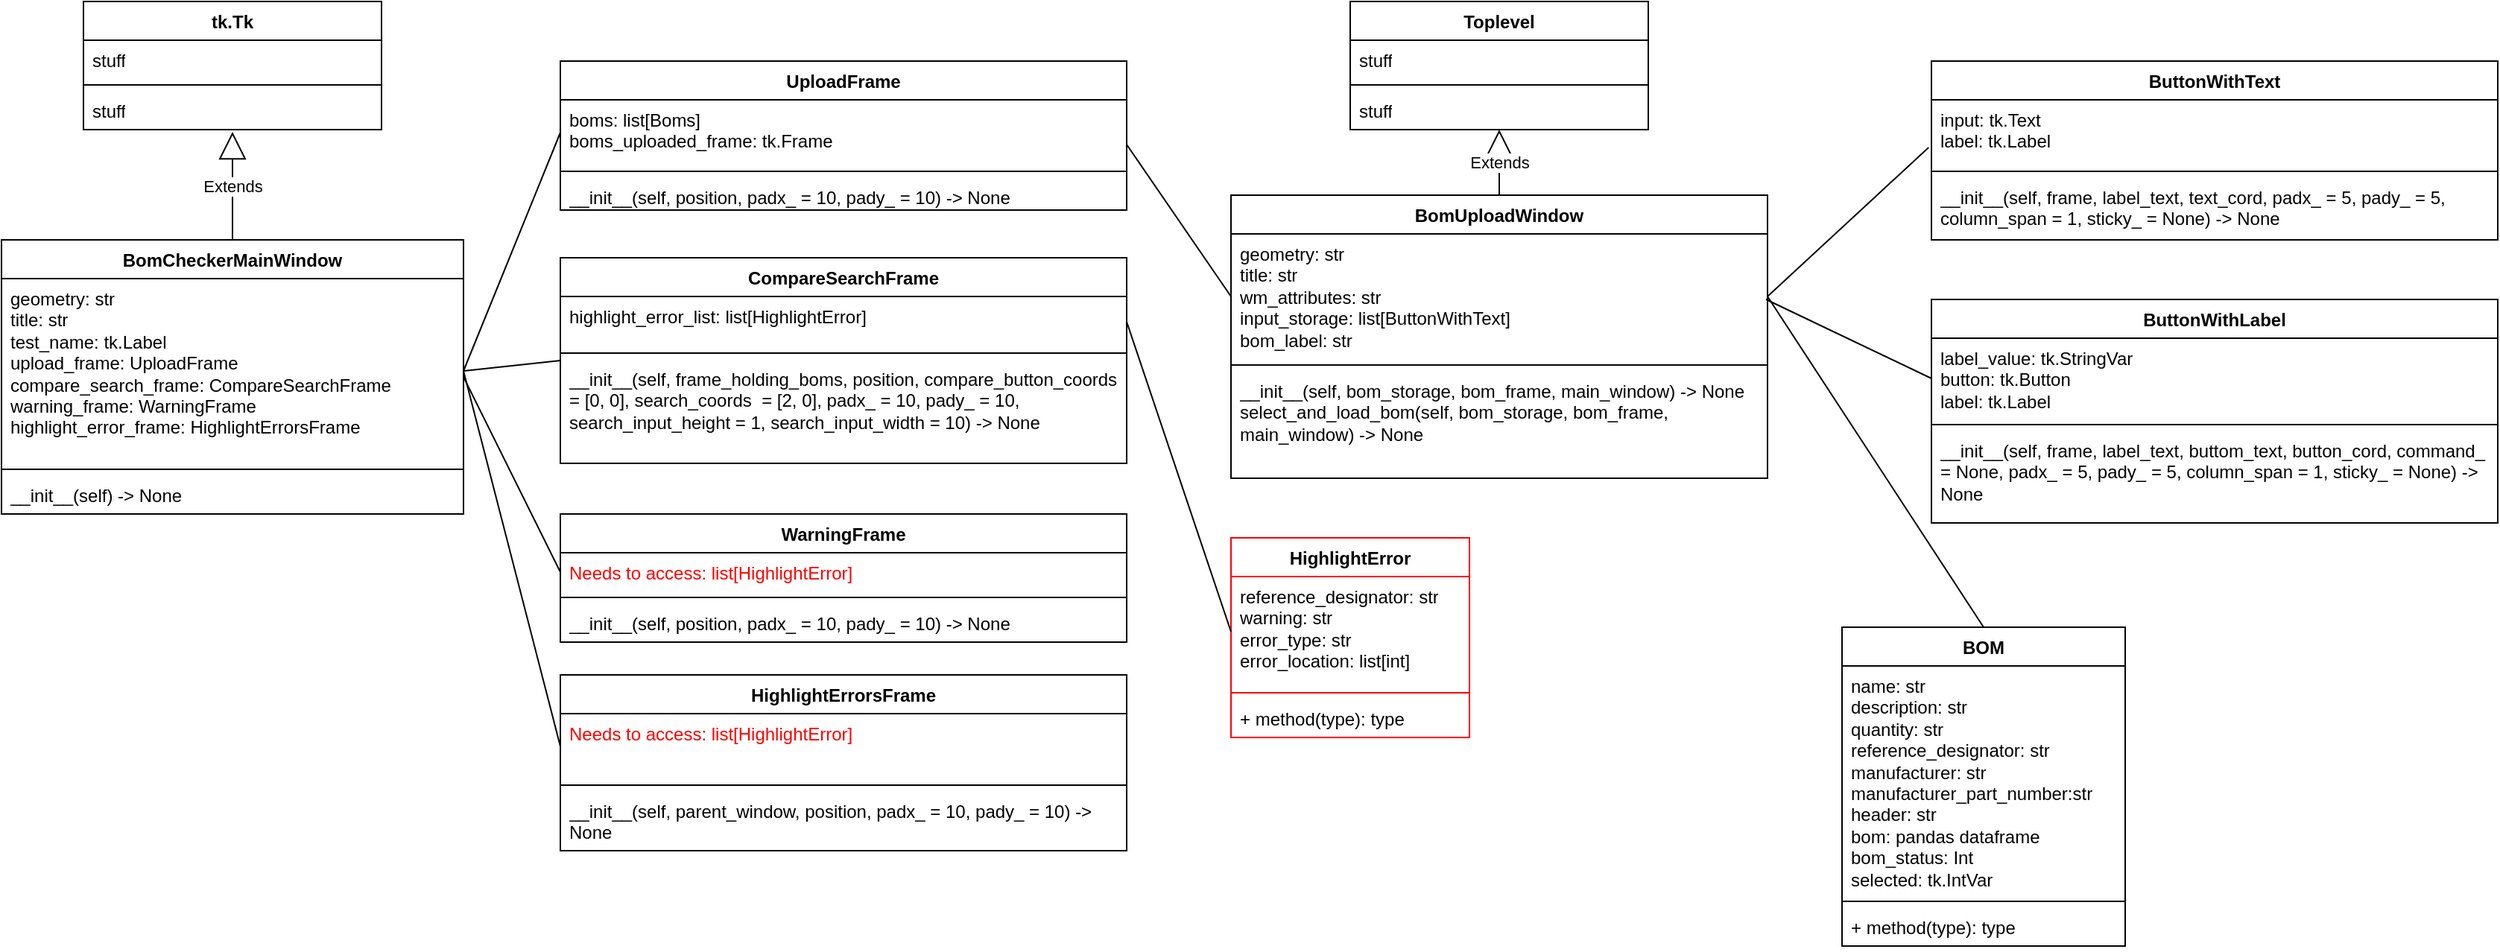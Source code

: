 <mxfile version="24.5.5" type="device">
  <diagram name="Page-1" id="vMH8HhIBkj1jx-lWY0Aj">
    <mxGraphModel dx="2074" dy="726" grid="1" gridSize="10" guides="1" tooltips="1" connect="1" arrows="1" fold="1" page="1" pageScale="1" pageWidth="850" pageHeight="1100" math="0" shadow="0">
      <root>
        <mxCell id="0" />
        <mxCell id="1" parent="0" />
        <mxCell id="oc0d_i5aHuvM6bAmKXlb-20" value="tk.Tk" style="swimlane;fontStyle=1;align=center;verticalAlign=top;childLayout=stackLayout;horizontal=1;startSize=26;horizontalStack=0;resizeParent=1;resizeParentMax=0;resizeLast=0;collapsible=1;marginBottom=0;whiteSpace=wrap;html=1;" parent="1" vertex="1">
          <mxGeometry x="80" width="200" height="86" as="geometry" />
        </mxCell>
        <mxCell id="oc0d_i5aHuvM6bAmKXlb-21" value="stuff" style="text;strokeColor=none;fillColor=none;align=left;verticalAlign=top;spacingLeft=4;spacingRight=4;overflow=hidden;rotatable=0;points=[[0,0.5],[1,0.5]];portConstraint=eastwest;whiteSpace=wrap;html=1;" parent="oc0d_i5aHuvM6bAmKXlb-20" vertex="1">
          <mxGeometry y="26" width="200" height="26" as="geometry" />
        </mxCell>
        <mxCell id="oc0d_i5aHuvM6bAmKXlb-22" value="" style="line;strokeWidth=1;fillColor=none;align=left;verticalAlign=middle;spacingTop=-1;spacingLeft=3;spacingRight=3;rotatable=0;labelPosition=right;points=[];portConstraint=eastwest;strokeColor=inherit;" parent="oc0d_i5aHuvM6bAmKXlb-20" vertex="1">
          <mxGeometry y="52" width="200" height="8" as="geometry" />
        </mxCell>
        <mxCell id="oc0d_i5aHuvM6bAmKXlb-23" value="stuff" style="text;strokeColor=none;fillColor=none;align=left;verticalAlign=top;spacingLeft=4;spacingRight=4;overflow=hidden;rotatable=0;points=[[0,0.5],[1,0.5]];portConstraint=eastwest;whiteSpace=wrap;html=1;" parent="oc0d_i5aHuvM6bAmKXlb-20" vertex="1">
          <mxGeometry y="60" width="200" height="26" as="geometry" />
        </mxCell>
        <mxCell id="oc0d_i5aHuvM6bAmKXlb-30" value="BomCheckerMainWindow" style="swimlane;fontStyle=1;align=center;verticalAlign=top;childLayout=stackLayout;horizontal=1;startSize=26;horizontalStack=0;resizeParent=1;resizeParentMax=0;resizeLast=0;collapsible=1;marginBottom=0;whiteSpace=wrap;html=1;" parent="1" vertex="1">
          <mxGeometry x="25" y="160" width="310" height="184" as="geometry" />
        </mxCell>
        <mxCell id="oc0d_i5aHuvM6bAmKXlb-31" value="&lt;div&gt;geometry: str&lt;br&gt;&lt;/div&gt;&lt;div&gt;title: str&lt;/div&gt;&lt;div&gt;test_name: tk.Label&lt;/div&gt;&lt;div&gt;upload_frame: UploadFrame&lt;/div&gt;&lt;div&gt;compare_search_frame: CompareSearchFrame&lt;/div&gt;&lt;div&gt;warning_frame: WarningFrame&lt;/div&gt;&lt;div&gt;highlight_error_frame: HighlightErrorsFrame&lt;br&gt;&lt;/div&gt;&lt;div&gt;&lt;br&gt;&lt;/div&gt;&lt;div&gt;&lt;br&gt;&lt;br&gt;&lt;/div&gt;" style="text;strokeColor=none;fillColor=none;align=left;verticalAlign=top;spacingLeft=4;spacingRight=4;overflow=hidden;rotatable=0;points=[[0,0.5],[1,0.5]];portConstraint=eastwest;whiteSpace=wrap;html=1;" parent="oc0d_i5aHuvM6bAmKXlb-30" vertex="1">
          <mxGeometry y="26" width="310" height="124" as="geometry" />
        </mxCell>
        <mxCell id="oc0d_i5aHuvM6bAmKXlb-32" value="" style="line;strokeWidth=1;fillColor=none;align=left;verticalAlign=middle;spacingTop=-1;spacingLeft=3;spacingRight=3;rotatable=0;labelPosition=right;points=[];portConstraint=eastwest;strokeColor=inherit;" parent="oc0d_i5aHuvM6bAmKXlb-30" vertex="1">
          <mxGeometry y="150" width="310" height="8" as="geometry" />
        </mxCell>
        <mxCell id="oc0d_i5aHuvM6bAmKXlb-33" value="__init__(self) -&amp;gt; None" style="text;strokeColor=none;fillColor=none;align=left;verticalAlign=top;spacingLeft=4;spacingRight=4;overflow=hidden;rotatable=0;points=[[0,0.5],[1,0.5]];portConstraint=eastwest;whiteSpace=wrap;html=1;" parent="oc0d_i5aHuvM6bAmKXlb-30" vertex="1">
          <mxGeometry y="158" width="310" height="26" as="geometry" />
        </mxCell>
        <mxCell id="oc0d_i5aHuvM6bAmKXlb-38" value="UploadFrame" style="swimlane;fontStyle=1;align=center;verticalAlign=top;childLayout=stackLayout;horizontal=1;startSize=26;horizontalStack=0;resizeParent=1;resizeParentMax=0;resizeLast=0;collapsible=1;marginBottom=0;whiteSpace=wrap;html=1;" parent="1" vertex="1">
          <mxGeometry x="400" y="40" width="380" height="100" as="geometry" />
        </mxCell>
        <mxCell id="oc0d_i5aHuvM6bAmKXlb-39" value="&lt;div&gt;boms: list[Boms]&lt;/div&gt;&lt;div&gt;boms_uploaded_frame: tk.Frame&lt;/div&gt;" style="text;strokeColor=none;fillColor=none;align=left;verticalAlign=top;spacingLeft=4;spacingRight=4;overflow=hidden;rotatable=0;points=[[0,0.5],[1,0.5]];portConstraint=eastwest;whiteSpace=wrap;html=1;" parent="oc0d_i5aHuvM6bAmKXlb-38" vertex="1">
          <mxGeometry y="26" width="380" height="44" as="geometry" />
        </mxCell>
        <mxCell id="oc0d_i5aHuvM6bAmKXlb-40" value="" style="line;strokeWidth=1;fillColor=none;align=left;verticalAlign=middle;spacingTop=-1;spacingLeft=3;spacingRight=3;rotatable=0;labelPosition=right;points=[];portConstraint=eastwest;strokeColor=inherit;" parent="oc0d_i5aHuvM6bAmKXlb-38" vertex="1">
          <mxGeometry y="70" width="380" height="8" as="geometry" />
        </mxCell>
        <mxCell id="oc0d_i5aHuvM6bAmKXlb-41" value="__init__(self, position, padx_ = 10, pady_ = 10) -&amp;gt; None" style="text;strokeColor=none;fillColor=none;align=left;verticalAlign=top;spacingLeft=4;spacingRight=4;overflow=hidden;rotatable=0;points=[[0,0.5],[1,0.5]];portConstraint=eastwest;whiteSpace=wrap;html=1;" parent="oc0d_i5aHuvM6bAmKXlb-38" vertex="1">
          <mxGeometry y="78" width="380" height="22" as="geometry" />
        </mxCell>
        <mxCell id="oc0d_i5aHuvM6bAmKXlb-42" value="CompareSearchFrame" style="swimlane;fontStyle=1;align=center;verticalAlign=top;childLayout=stackLayout;horizontal=1;startSize=26;horizontalStack=0;resizeParent=1;resizeParentMax=0;resizeLast=0;collapsible=1;marginBottom=0;whiteSpace=wrap;html=1;" parent="1" vertex="1">
          <mxGeometry x="400" y="172" width="380" height="138" as="geometry" />
        </mxCell>
        <mxCell id="oc0d_i5aHuvM6bAmKXlb-43" value="&lt;div&gt;highlight_error_list: list[HighlightError]&lt;br&gt;&lt;/div&gt;&lt;div&gt;&lt;br&gt;&lt;/div&gt;" style="text;strokeColor=none;fillColor=none;align=left;verticalAlign=top;spacingLeft=4;spacingRight=4;overflow=hidden;rotatable=0;points=[[0,0.5],[1,0.5]];portConstraint=eastwest;whiteSpace=wrap;html=1;" parent="oc0d_i5aHuvM6bAmKXlb-42" vertex="1">
          <mxGeometry y="26" width="380" height="34" as="geometry" />
        </mxCell>
        <mxCell id="oc0d_i5aHuvM6bAmKXlb-44" value="" style="line;strokeWidth=1;fillColor=none;align=left;verticalAlign=middle;spacingTop=-1;spacingLeft=3;spacingRight=3;rotatable=0;labelPosition=right;points=[];portConstraint=eastwest;strokeColor=inherit;" parent="oc0d_i5aHuvM6bAmKXlb-42" vertex="1">
          <mxGeometry y="60" width="380" height="8" as="geometry" />
        </mxCell>
        <mxCell id="oc0d_i5aHuvM6bAmKXlb-45" value="__init__(self, frame_holding_boms, position, compare_button_coords = [0, 0], search_coords&amp;nbsp; = [2, 0], padx_ = 10, pady_ = 10, search_input_height = 1, search_input_width = 10) -&amp;gt; None" style="text;strokeColor=none;fillColor=none;align=left;verticalAlign=top;spacingLeft=4;spacingRight=4;overflow=hidden;rotatable=0;points=[[0,0.5],[1,0.5]];portConstraint=eastwest;whiteSpace=wrap;html=1;" parent="oc0d_i5aHuvM6bAmKXlb-42" vertex="1">
          <mxGeometry y="68" width="380" height="70" as="geometry" />
        </mxCell>
        <mxCell id="oc0d_i5aHuvM6bAmKXlb-46" value="WarningFrame" style="swimlane;fontStyle=1;align=center;verticalAlign=top;childLayout=stackLayout;horizontal=1;startSize=26;horizontalStack=0;resizeParent=1;resizeParentMax=0;resizeLast=0;collapsible=1;marginBottom=0;whiteSpace=wrap;html=1;" parent="1" vertex="1">
          <mxGeometry x="400" y="344" width="380" height="86" as="geometry" />
        </mxCell>
        <mxCell id="oc0d_i5aHuvM6bAmKXlb-47" value="&lt;div&gt;&lt;font color=&quot;#ff0000&quot;&gt;Needs to access: list[HighlightError]&lt;br&gt;&lt;/font&gt;&lt;/div&gt;" style="text;strokeColor=none;fillColor=none;align=left;verticalAlign=top;spacingLeft=4;spacingRight=4;overflow=hidden;rotatable=0;points=[[0,0.5],[1,0.5]];portConstraint=eastwest;whiteSpace=wrap;html=1;" parent="oc0d_i5aHuvM6bAmKXlb-46" vertex="1">
          <mxGeometry y="26" width="380" height="26" as="geometry" />
        </mxCell>
        <mxCell id="oc0d_i5aHuvM6bAmKXlb-48" value="" style="line;strokeWidth=1;fillColor=none;align=left;verticalAlign=middle;spacingTop=-1;spacingLeft=3;spacingRight=3;rotatable=0;labelPosition=right;points=[];portConstraint=eastwest;strokeColor=inherit;" parent="oc0d_i5aHuvM6bAmKXlb-46" vertex="1">
          <mxGeometry y="52" width="380" height="8" as="geometry" />
        </mxCell>
        <mxCell id="oc0d_i5aHuvM6bAmKXlb-49" value="__init__(self, position, padx_ = 10, pady_ = 10) -&amp;gt; None" style="text;strokeColor=none;fillColor=none;align=left;verticalAlign=top;spacingLeft=4;spacingRight=4;overflow=hidden;rotatable=0;points=[[0,0.5],[1,0.5]];portConstraint=eastwest;whiteSpace=wrap;html=1;" parent="oc0d_i5aHuvM6bAmKXlb-46" vertex="1">
          <mxGeometry y="60" width="380" height="26" as="geometry" />
        </mxCell>
        <mxCell id="oc0d_i5aHuvM6bAmKXlb-50" value="HighlightErrorsFrame" style="swimlane;fontStyle=1;align=center;verticalAlign=top;childLayout=stackLayout;horizontal=1;startSize=26;horizontalStack=0;resizeParent=1;resizeParentMax=0;resizeLast=0;collapsible=1;marginBottom=0;whiteSpace=wrap;html=1;" parent="1" vertex="1">
          <mxGeometry x="400" y="452" width="380" height="118" as="geometry" />
        </mxCell>
        <mxCell id="oc0d_i5aHuvM6bAmKXlb-51" value="&lt;font color=&quot;#ff0000&quot;&gt;Needs to access: list[HighlightError]&lt;br&gt;&lt;/font&gt;" style="text;strokeColor=none;fillColor=none;align=left;verticalAlign=top;spacingLeft=4;spacingRight=4;overflow=hidden;rotatable=0;points=[[0,0.5],[1,0.5]];portConstraint=eastwest;whiteSpace=wrap;html=1;" parent="oc0d_i5aHuvM6bAmKXlb-50" vertex="1">
          <mxGeometry y="26" width="380" height="44" as="geometry" />
        </mxCell>
        <mxCell id="oc0d_i5aHuvM6bAmKXlb-52" value="" style="line;strokeWidth=1;fillColor=none;align=left;verticalAlign=middle;spacingTop=-1;spacingLeft=3;spacingRight=3;rotatable=0;labelPosition=right;points=[];portConstraint=eastwest;strokeColor=inherit;" parent="oc0d_i5aHuvM6bAmKXlb-50" vertex="1">
          <mxGeometry y="70" width="380" height="8" as="geometry" />
        </mxCell>
        <mxCell id="oc0d_i5aHuvM6bAmKXlb-53" value="__init__(self, parent_window, position, padx_ = 10, pady_ = 10) -&amp;gt; None" style="text;strokeColor=none;fillColor=none;align=left;verticalAlign=top;spacingLeft=4;spacingRight=4;overflow=hidden;rotatable=0;points=[[0,0.5],[1,0.5]];portConstraint=eastwest;whiteSpace=wrap;html=1;" parent="oc0d_i5aHuvM6bAmKXlb-50" vertex="1">
          <mxGeometry y="78" width="380" height="40" as="geometry" />
        </mxCell>
        <mxCell id="oc0d_i5aHuvM6bAmKXlb-54" value="Extends" style="endArrow=block;endSize=16;endFill=0;html=1;rounded=0;entryX=0.5;entryY=1.058;entryDx=0;entryDy=0;entryPerimeter=0;exitX=0.5;exitY=0;exitDx=0;exitDy=0;" parent="1" source="oc0d_i5aHuvM6bAmKXlb-30" target="oc0d_i5aHuvM6bAmKXlb-23" edge="1">
          <mxGeometry width="160" relative="1" as="geometry">
            <mxPoint x="190" y="280" as="sourcePoint" />
            <mxPoint x="350" y="280" as="targetPoint" />
          </mxGeometry>
        </mxCell>
        <mxCell id="oc0d_i5aHuvM6bAmKXlb-55" value="" style="endArrow=none;html=1;rounded=0;entryX=0;entryY=0.5;entryDx=0;entryDy=0;exitX=1;exitY=0.5;exitDx=0;exitDy=0;" parent="1" source="oc0d_i5aHuvM6bAmKXlb-31" target="oc0d_i5aHuvM6bAmKXlb-39" edge="1">
          <mxGeometry width="50" height="50" relative="1" as="geometry">
            <mxPoint x="320" y="270" as="sourcePoint" />
            <mxPoint x="370" y="220" as="targetPoint" />
          </mxGeometry>
        </mxCell>
        <mxCell id="oc0d_i5aHuvM6bAmKXlb-56" value="" style="endArrow=none;html=1;rounded=0;entryX=0;entryY=0.5;entryDx=0;entryDy=0;exitX=1;exitY=0.5;exitDx=0;exitDy=0;" parent="1" source="oc0d_i5aHuvM6bAmKXlb-31" target="oc0d_i5aHuvM6bAmKXlb-42" edge="1">
          <mxGeometry width="50" height="50" relative="1" as="geometry">
            <mxPoint x="345" y="258" as="sourcePoint" />
            <mxPoint x="410" y="72" as="targetPoint" />
          </mxGeometry>
        </mxCell>
        <mxCell id="oc0d_i5aHuvM6bAmKXlb-57" value="" style="endArrow=none;html=1;rounded=0;entryX=0;entryY=0.5;entryDx=0;entryDy=0;exitX=1;exitY=0.5;exitDx=0;exitDy=0;" parent="1" source="oc0d_i5aHuvM6bAmKXlb-31" target="oc0d_i5aHuvM6bAmKXlb-51" edge="1">
          <mxGeometry width="50" height="50" relative="1" as="geometry">
            <mxPoint x="320" y="280" as="sourcePoint" />
            <mxPoint x="370" y="230" as="targetPoint" />
          </mxGeometry>
        </mxCell>
        <mxCell id="oc0d_i5aHuvM6bAmKXlb-58" value="" style="endArrow=none;html=1;rounded=0;entryX=0;entryY=0.5;entryDx=0;entryDy=0;exitX=1;exitY=0.5;exitDx=0;exitDy=0;" parent="1" source="oc0d_i5aHuvM6bAmKXlb-30" target="oc0d_i5aHuvM6bAmKXlb-47" edge="1">
          <mxGeometry width="50" height="50" relative="1" as="geometry">
            <mxPoint x="320" y="280" as="sourcePoint" />
            <mxPoint x="370" y="230" as="targetPoint" />
          </mxGeometry>
        </mxCell>
        <mxCell id="oc0d_i5aHuvM6bAmKXlb-59" value="ButtonWithText" style="swimlane;fontStyle=1;align=center;verticalAlign=top;childLayout=stackLayout;horizontal=1;startSize=26;horizontalStack=0;resizeParent=1;resizeParentMax=0;resizeLast=0;collapsible=1;marginBottom=0;whiteSpace=wrap;html=1;" parent="1" vertex="1">
          <mxGeometry x="1320" y="40" width="380" height="120" as="geometry" />
        </mxCell>
        <mxCell id="oc0d_i5aHuvM6bAmKXlb-60" value="&lt;div&gt;input: tk.Text&lt;/div&gt;&lt;div&gt;label: tk.Label&lt;br&gt;&lt;/div&gt;" style="text;strokeColor=none;fillColor=none;align=left;verticalAlign=top;spacingLeft=4;spacingRight=4;overflow=hidden;rotatable=0;points=[[0,0.5],[1,0.5]];portConstraint=eastwest;whiteSpace=wrap;html=1;" parent="oc0d_i5aHuvM6bAmKXlb-59" vertex="1">
          <mxGeometry y="26" width="380" height="44" as="geometry" />
        </mxCell>
        <mxCell id="oc0d_i5aHuvM6bAmKXlb-61" value="" style="line;strokeWidth=1;fillColor=none;align=left;verticalAlign=middle;spacingTop=-1;spacingLeft=3;spacingRight=3;rotatable=0;labelPosition=right;points=[];portConstraint=eastwest;strokeColor=inherit;" parent="oc0d_i5aHuvM6bAmKXlb-59" vertex="1">
          <mxGeometry y="70" width="380" height="8" as="geometry" />
        </mxCell>
        <mxCell id="oc0d_i5aHuvM6bAmKXlb-62" value="__init__(self, frame, label_text, text_cord, padx_ = 5, pady_ = 5, column_span = 1, sticky_ = None) -&amp;gt; None" style="text;strokeColor=none;fillColor=none;align=left;verticalAlign=top;spacingLeft=4;spacingRight=4;overflow=hidden;rotatable=0;points=[[0,0.5],[1,0.5]];portConstraint=eastwest;whiteSpace=wrap;html=1;" parent="oc0d_i5aHuvM6bAmKXlb-59" vertex="1">
          <mxGeometry y="78" width="380" height="42" as="geometry" />
        </mxCell>
        <mxCell id="oc0d_i5aHuvM6bAmKXlb-63" value="ButtonWithLabel" style="swimlane;fontStyle=1;align=center;verticalAlign=top;childLayout=stackLayout;horizontal=1;startSize=26;horizontalStack=0;resizeParent=1;resizeParentMax=0;resizeLast=0;collapsible=1;marginBottom=0;whiteSpace=wrap;html=1;" parent="1" vertex="1">
          <mxGeometry x="1320" y="200" width="380" height="150" as="geometry" />
        </mxCell>
        <mxCell id="oc0d_i5aHuvM6bAmKXlb-64" value="&lt;div&gt;label_value: tk.StringVar&lt;/div&gt;&lt;div&gt;button: tk.Button&lt;/div&gt;&lt;div&gt;label: tk.Label&lt;br&gt;&lt;/div&gt;" style="text;strokeColor=none;fillColor=none;align=left;verticalAlign=top;spacingLeft=4;spacingRight=4;overflow=hidden;rotatable=0;points=[[0,0.5],[1,0.5]];portConstraint=eastwest;whiteSpace=wrap;html=1;" parent="oc0d_i5aHuvM6bAmKXlb-63" vertex="1">
          <mxGeometry y="26" width="380" height="54" as="geometry" />
        </mxCell>
        <mxCell id="oc0d_i5aHuvM6bAmKXlb-65" value="" style="line;strokeWidth=1;fillColor=none;align=left;verticalAlign=middle;spacingTop=-1;spacingLeft=3;spacingRight=3;rotatable=0;labelPosition=right;points=[];portConstraint=eastwest;strokeColor=inherit;" parent="oc0d_i5aHuvM6bAmKXlb-63" vertex="1">
          <mxGeometry y="80" width="380" height="8" as="geometry" />
        </mxCell>
        <mxCell id="oc0d_i5aHuvM6bAmKXlb-66" value="__init__(self, frame, label_text, buttom_text, button_cord, command_ = None, padx_ = 5, pady_ = 5, column_span = 1, sticky_ = None) -&amp;gt; None" style="text;strokeColor=none;fillColor=none;align=left;verticalAlign=top;spacingLeft=4;spacingRight=4;overflow=hidden;rotatable=0;points=[[0,0.5],[1,0.5]];portConstraint=eastwest;whiteSpace=wrap;html=1;" parent="oc0d_i5aHuvM6bAmKXlb-63" vertex="1">
          <mxGeometry y="88" width="380" height="62" as="geometry" />
        </mxCell>
        <mxCell id="oc0d_i5aHuvM6bAmKXlb-68" value="Toplevel" style="swimlane;fontStyle=1;align=center;verticalAlign=top;childLayout=stackLayout;horizontal=1;startSize=26;horizontalStack=0;resizeParent=1;resizeParentMax=0;resizeLast=0;collapsible=1;marginBottom=0;whiteSpace=wrap;html=1;" parent="1" vertex="1">
          <mxGeometry x="930" width="200" height="86" as="geometry" />
        </mxCell>
        <mxCell id="oc0d_i5aHuvM6bAmKXlb-69" value="stuff" style="text;strokeColor=none;fillColor=none;align=left;verticalAlign=top;spacingLeft=4;spacingRight=4;overflow=hidden;rotatable=0;points=[[0,0.5],[1,0.5]];portConstraint=eastwest;whiteSpace=wrap;html=1;" parent="oc0d_i5aHuvM6bAmKXlb-68" vertex="1">
          <mxGeometry y="26" width="200" height="26" as="geometry" />
        </mxCell>
        <mxCell id="oc0d_i5aHuvM6bAmKXlb-70" value="" style="line;strokeWidth=1;fillColor=none;align=left;verticalAlign=middle;spacingTop=-1;spacingLeft=3;spacingRight=3;rotatable=0;labelPosition=right;points=[];portConstraint=eastwest;strokeColor=inherit;" parent="oc0d_i5aHuvM6bAmKXlb-68" vertex="1">
          <mxGeometry y="52" width="200" height="8" as="geometry" />
        </mxCell>
        <mxCell id="oc0d_i5aHuvM6bAmKXlb-71" value="stuff" style="text;strokeColor=none;fillColor=none;align=left;verticalAlign=top;spacingLeft=4;spacingRight=4;overflow=hidden;rotatable=0;points=[[0,0.5],[1,0.5]];portConstraint=eastwest;whiteSpace=wrap;html=1;" parent="oc0d_i5aHuvM6bAmKXlb-68" vertex="1">
          <mxGeometry y="60" width="200" height="26" as="geometry" />
        </mxCell>
        <mxCell id="oc0d_i5aHuvM6bAmKXlb-72" value="BomUploadWindow" style="swimlane;fontStyle=1;align=center;verticalAlign=top;childLayout=stackLayout;horizontal=1;startSize=26;horizontalStack=0;resizeParent=1;resizeParentMax=0;resizeLast=0;collapsible=1;marginBottom=0;whiteSpace=wrap;html=1;" parent="1" vertex="1">
          <mxGeometry x="850" y="130" width="360" height="190" as="geometry" />
        </mxCell>
        <mxCell id="oc0d_i5aHuvM6bAmKXlb-73" value="&lt;div&gt;geometry: str&lt;br&gt;&lt;/div&gt;&lt;div&gt;title: str&lt;/div&gt;&lt;div&gt;wm_attributes: str&lt;/div&gt;&lt;div&gt;input_storage: list[ButtonWithText]&lt;/div&gt;&lt;div&gt;bom_label: str&lt;br&gt;&lt;/div&gt;" style="text;strokeColor=none;fillColor=none;align=left;verticalAlign=top;spacingLeft=4;spacingRight=4;overflow=hidden;rotatable=0;points=[[0,0.5],[1,0.5]];portConstraint=eastwest;whiteSpace=wrap;html=1;" parent="oc0d_i5aHuvM6bAmKXlb-72" vertex="1">
          <mxGeometry y="26" width="360" height="84" as="geometry" />
        </mxCell>
        <mxCell id="oc0d_i5aHuvM6bAmKXlb-74" value="" style="line;strokeWidth=1;fillColor=none;align=left;verticalAlign=middle;spacingTop=-1;spacingLeft=3;spacingRight=3;rotatable=0;labelPosition=right;points=[];portConstraint=eastwest;strokeColor=inherit;" parent="oc0d_i5aHuvM6bAmKXlb-72" vertex="1">
          <mxGeometry y="110" width="360" height="8" as="geometry" />
        </mxCell>
        <mxCell id="oc0d_i5aHuvM6bAmKXlb-75" value="&lt;div&gt;__init__(self, bom_storage, bom_frame, main_window) -&amp;gt; None&lt;/div&gt;&lt;div&gt;select_and_load_bom(self, bom_storage, bom_frame, main_window) -&amp;gt; None&lt;br&gt;&lt;/div&gt;" style="text;strokeColor=none;fillColor=none;align=left;verticalAlign=top;spacingLeft=4;spacingRight=4;overflow=hidden;rotatable=0;points=[[0,0.5],[1,0.5]];portConstraint=eastwest;whiteSpace=wrap;html=1;" parent="oc0d_i5aHuvM6bAmKXlb-72" vertex="1">
          <mxGeometry y="118" width="360" height="72" as="geometry" />
        </mxCell>
        <mxCell id="oc0d_i5aHuvM6bAmKXlb-76" value="Extends" style="endArrow=block;endSize=16;endFill=0;html=1;rounded=0;exitX=0.5;exitY=0;exitDx=0;exitDy=0;" parent="1" source="oc0d_i5aHuvM6bAmKXlb-72" target="oc0d_i5aHuvM6bAmKXlb-71" edge="1">
          <mxGeometry width="160" relative="1" as="geometry">
            <mxPoint x="179.58" y="588" as="sourcePoint" />
            <mxPoint x="179.58" y="516" as="targetPoint" />
          </mxGeometry>
        </mxCell>
        <mxCell id="oc0d_i5aHuvM6bAmKXlb-80" value="" style="endArrow=none;html=1;rounded=0;entryX=0;entryY=0.5;entryDx=0;entryDy=0;" parent="1" target="oc0d_i5aHuvM6bAmKXlb-64" edge="1">
          <mxGeometry width="50" height="50" relative="1" as="geometry">
            <mxPoint x="1209" y="200" as="sourcePoint" />
            <mxPoint x="430" y="690" as="targetPoint" />
          </mxGeometry>
        </mxCell>
        <mxCell id="ZUJ1DAtpVTRaMqEPitPn-1" value="HighlightError" style="swimlane;fontStyle=1;align=center;verticalAlign=top;childLayout=stackLayout;horizontal=1;startSize=26;horizontalStack=0;resizeParent=1;resizeParentMax=0;resizeLast=0;collapsible=1;marginBottom=0;whiteSpace=wrap;html=1;strokeColor=#FF0000;" parent="1" vertex="1">
          <mxGeometry x="850" y="360" width="160" height="134" as="geometry" />
        </mxCell>
        <mxCell id="ZUJ1DAtpVTRaMqEPitPn-2" value="&lt;div&gt;reference_designator: str&lt;/div&gt;&lt;div&gt;warning: str&lt;/div&gt;&lt;div&gt;error_type: str&lt;/div&gt;&lt;div&gt;error_location: list[int]&lt;br&gt;&lt;/div&gt;" style="text;strokeColor=none;fillColor=none;align=left;verticalAlign=top;spacingLeft=4;spacingRight=4;overflow=hidden;rotatable=0;points=[[0,0.5],[1,0.5]];portConstraint=eastwest;whiteSpace=wrap;html=1;" parent="ZUJ1DAtpVTRaMqEPitPn-1" vertex="1">
          <mxGeometry y="26" width="160" height="74" as="geometry" />
        </mxCell>
        <mxCell id="ZUJ1DAtpVTRaMqEPitPn-3" value="" style="line;strokeWidth=1;fillColor=none;align=left;verticalAlign=middle;spacingTop=-1;spacingLeft=3;spacingRight=3;rotatable=0;labelPosition=right;points=[];portConstraint=eastwest;strokeColor=inherit;" parent="ZUJ1DAtpVTRaMqEPitPn-1" vertex="1">
          <mxGeometry y="100" width="160" height="8" as="geometry" />
        </mxCell>
        <mxCell id="ZUJ1DAtpVTRaMqEPitPn-4" value="+ method(type): type" style="text;strokeColor=none;fillColor=none;align=left;verticalAlign=top;spacingLeft=4;spacingRight=4;overflow=hidden;rotatable=0;points=[[0,0.5],[1,0.5]];portConstraint=eastwest;whiteSpace=wrap;html=1;" parent="ZUJ1DAtpVTRaMqEPitPn-1" vertex="1">
          <mxGeometry y="108" width="160" height="26" as="geometry" />
        </mxCell>
        <mxCell id="ZUJ1DAtpVTRaMqEPitPn-6" value="" style="endArrow=none;html=1;rounded=0;entryX=0;entryY=0.5;entryDx=0;entryDy=0;exitX=1;exitY=0.5;exitDx=0;exitDy=0;" parent="1" source="oc0d_i5aHuvM6bAmKXlb-43" target="ZUJ1DAtpVTRaMqEPitPn-2" edge="1">
          <mxGeometry width="50" height="50" relative="1" as="geometry">
            <mxPoint x="550" y="330" as="sourcePoint" />
            <mxPoint x="600" y="280" as="targetPoint" />
          </mxGeometry>
        </mxCell>
        <mxCell id="q_b3ON0QkNFNt4S9hLEJ-1" value="" style="endArrow=none;html=1;rounded=0;entryX=0;entryY=0.5;entryDx=0;entryDy=0;exitX=1;exitY=0.682;exitDx=0;exitDy=0;exitPerimeter=0;" edge="1" parent="1" source="oc0d_i5aHuvM6bAmKXlb-39" target="oc0d_i5aHuvM6bAmKXlb-73">
          <mxGeometry width="50" height="50" relative="1" as="geometry">
            <mxPoint x="830" y="380" as="sourcePoint" />
            <mxPoint x="880" y="330" as="targetPoint" />
          </mxGeometry>
        </mxCell>
        <mxCell id="q_b3ON0QkNFNt4S9hLEJ-2" value="BOM" style="swimlane;fontStyle=1;align=center;verticalAlign=top;childLayout=stackLayout;horizontal=1;startSize=26;horizontalStack=0;resizeParent=1;resizeParentMax=0;resizeLast=0;collapsible=1;marginBottom=0;whiteSpace=wrap;html=1;" vertex="1" parent="1">
          <mxGeometry x="1260" y="420" width="190" height="214" as="geometry" />
        </mxCell>
        <mxCell id="q_b3ON0QkNFNt4S9hLEJ-3" value="&lt;div&gt;name: str&lt;/div&gt;&lt;div&gt;description: str&lt;/div&gt;&lt;div&gt;quantity: str&lt;/div&gt;&lt;div&gt;reference_designator: str&lt;/div&gt;&lt;div&gt;manufacturer: str&lt;/div&gt;&lt;div&gt;manufacturer_part_number:str&lt;/div&gt;&lt;div&gt;header: str&lt;br&gt;&lt;/div&gt;&lt;div&gt;bom: pandas dataframe&lt;br&gt;&lt;/div&gt;&lt;div&gt;bom_status: Int&lt;/div&gt;&lt;div&gt;selected: tk.IntVar&lt;br&gt;&lt;/div&gt;&lt;div&gt;&lt;br&gt;&lt;/div&gt;" style="text;strokeColor=none;fillColor=none;align=left;verticalAlign=top;spacingLeft=4;spacingRight=4;overflow=hidden;rotatable=0;points=[[0,0.5],[1,0.5]];portConstraint=eastwest;whiteSpace=wrap;html=1;" vertex="1" parent="q_b3ON0QkNFNt4S9hLEJ-2">
          <mxGeometry y="26" width="190" height="154" as="geometry" />
        </mxCell>
        <mxCell id="q_b3ON0QkNFNt4S9hLEJ-4" value="" style="line;strokeWidth=1;fillColor=none;align=left;verticalAlign=middle;spacingTop=-1;spacingLeft=3;spacingRight=3;rotatable=0;labelPosition=right;points=[];portConstraint=eastwest;strokeColor=inherit;" vertex="1" parent="q_b3ON0QkNFNt4S9hLEJ-2">
          <mxGeometry y="180" width="190" height="8" as="geometry" />
        </mxCell>
        <mxCell id="q_b3ON0QkNFNt4S9hLEJ-5" value="+ method(type): type" style="text;strokeColor=none;fillColor=none;align=left;verticalAlign=top;spacingLeft=4;spacingRight=4;overflow=hidden;rotatable=0;points=[[0,0.5],[1,0.5]];portConstraint=eastwest;whiteSpace=wrap;html=1;" vertex="1" parent="q_b3ON0QkNFNt4S9hLEJ-2">
          <mxGeometry y="188" width="190" height="26" as="geometry" />
        </mxCell>
        <mxCell id="q_b3ON0QkNFNt4S9hLEJ-6" value="" style="endArrow=none;html=1;rounded=0;exitX=0.5;exitY=0;exitDx=0;exitDy=0;" edge="1" parent="1" source="q_b3ON0QkNFNt4S9hLEJ-2">
          <mxGeometry width="50" height="50" relative="1" as="geometry">
            <mxPoint x="830" y="420" as="sourcePoint" />
            <mxPoint x="1210" y="198" as="targetPoint" />
          </mxGeometry>
        </mxCell>
        <mxCell id="q_b3ON0QkNFNt4S9hLEJ-9" value="" style="endArrow=none;html=1;rounded=0;entryX=-0.005;entryY=0.727;entryDx=0;entryDy=0;entryPerimeter=0;exitX=1;exitY=0.5;exitDx=0;exitDy=0;" edge="1" parent="1" source="oc0d_i5aHuvM6bAmKXlb-73" target="oc0d_i5aHuvM6bAmKXlb-60">
          <mxGeometry width="50" height="50" relative="1" as="geometry">
            <mxPoint x="830" y="420" as="sourcePoint" />
            <mxPoint x="880" y="370" as="targetPoint" />
          </mxGeometry>
        </mxCell>
      </root>
    </mxGraphModel>
  </diagram>
</mxfile>
